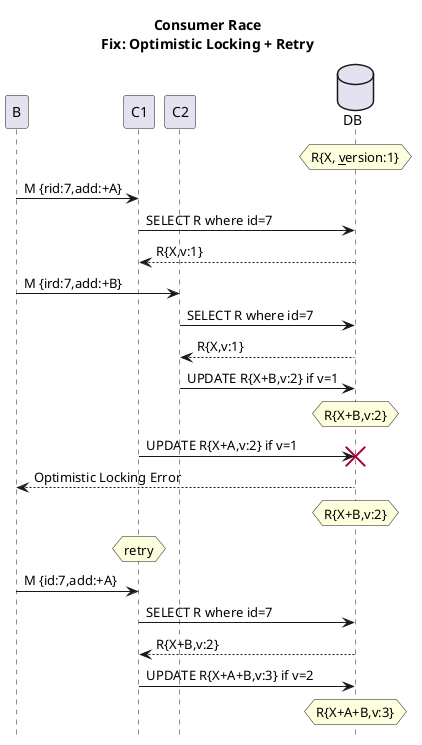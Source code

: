 @startuml
title Consumer Race\nFix: Optimistic Locking + Retry
hide footbox
database DB order 9

hnote over DB: R{X, __v__ersion:1}
B->C1: M {rid:7,add:+A}
C1->DB: SELECT R where id=7
C1<--DB: R{X,v:1}
B->C2: M {ird:7,add:+B}
C2->DB: SELECT R where id=7
C2<--DB: R{X,v:1}
C2->DB: UPDATE R{X+B,v:2} if v=1
hnote over DB: R{X+B,v:2}
C1->DB!!: UPDATE R{X+A,v:2} if v=1
B<--DB: Optimistic Locking Error
hnote over DB: R{X+B,v:2}
hnote over C1: retry
B->C1: M {id:7,add:+A}
C1->DB: SELECT R where id=7
C1<--DB: R{X+B,v:2}
C1->DB: UPDATE R{X+A+B,v:3} if v=2
hnote over DB: R{X+A+B,v:3}

@enduml
⭐️Tip: uncomment progressively